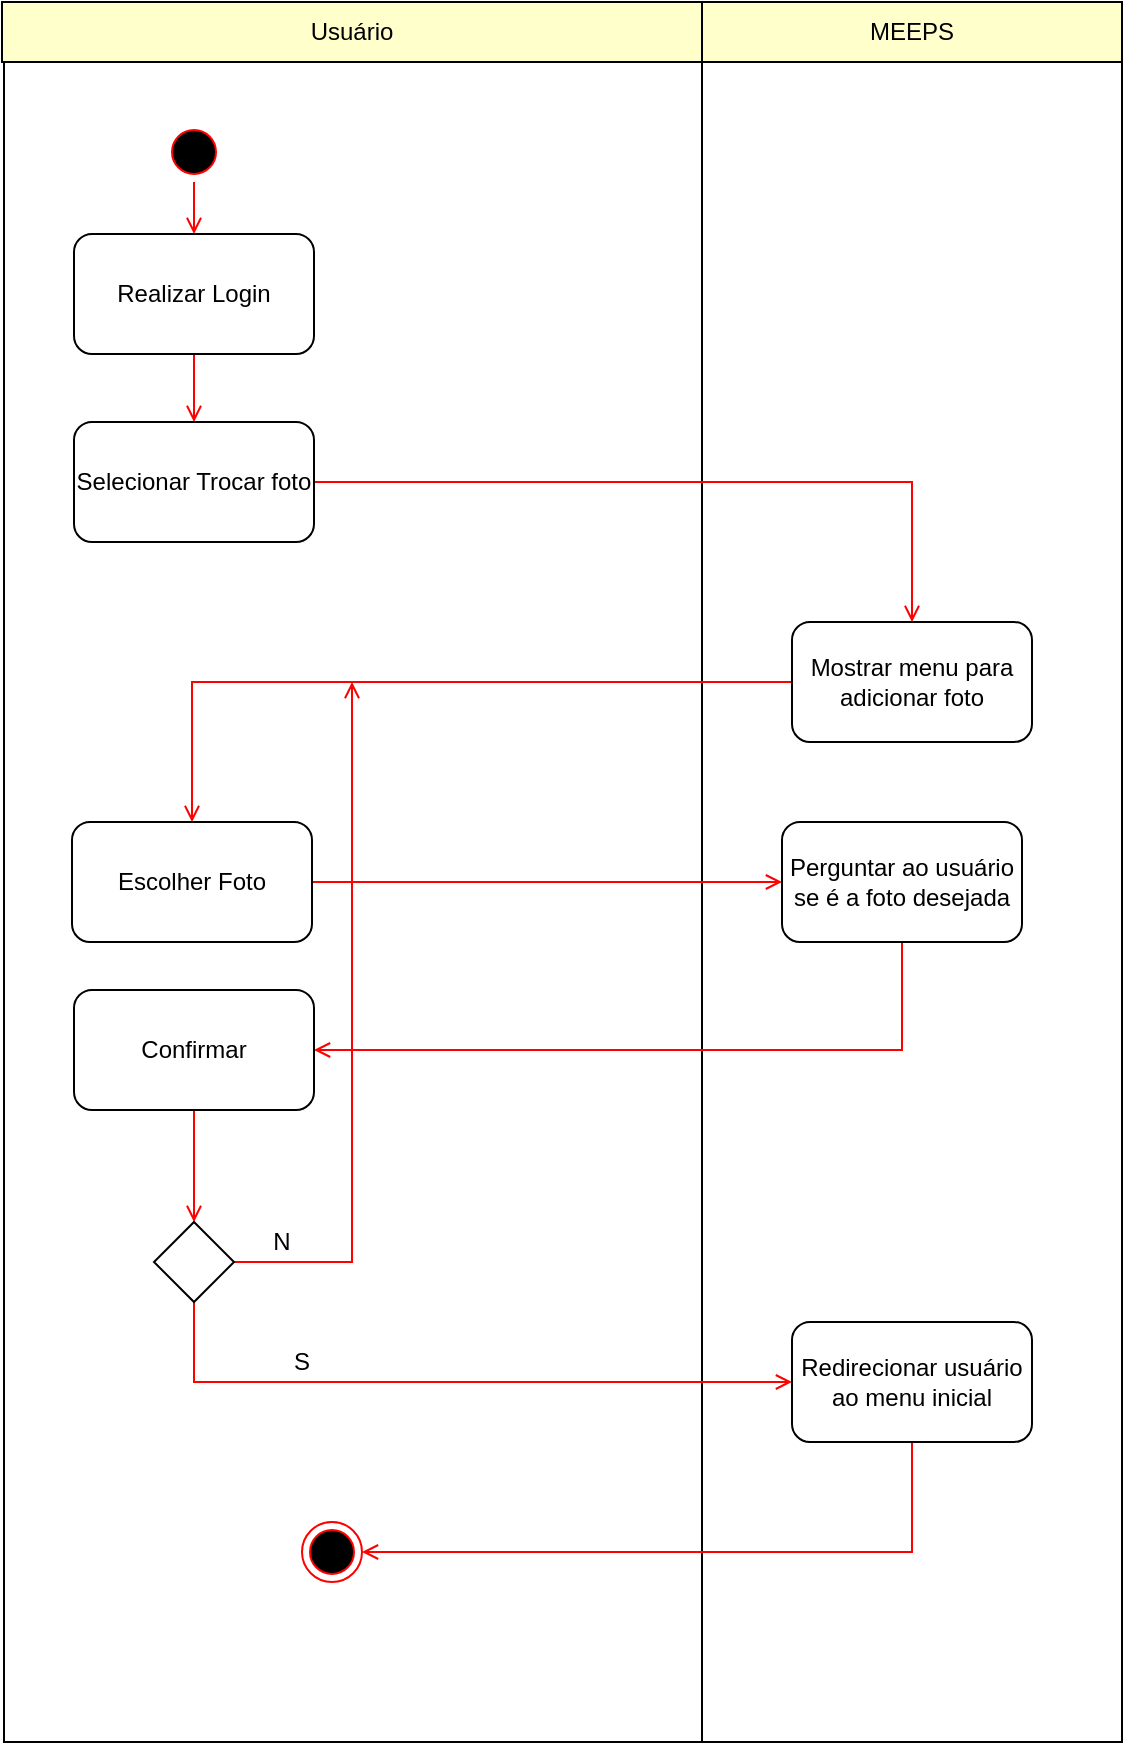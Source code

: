 <mxfile version="11.3.1" pages="1"><diagram id="EL3MX5njHhTajYj040Ra" name="Page-1"><mxGraphModel dx="527" dy="880" grid="1" gridSize="10" guides="1" tooltips="1" connect="1" arrows="1" fold="1" page="1" pageScale="1" pageWidth="827" pageHeight="1169" math="0" shadow="0"><root><mxCell id="0"/><mxCell id="1" parent="0"/><mxCell id="-ED3prRf9zqZRVHfGTgM-1" value="" style="rounded=0;whiteSpace=wrap;html=1;" parent="1" vertex="1"><mxGeometry x="460" y="190" width="210" height="840" as="geometry"/></mxCell><mxCell id="-ED3prRf9zqZRVHfGTgM-2" value="" style="rounded=0;whiteSpace=wrap;html=1;" parent="1" vertex="1"><mxGeometry x="111" y="190" width="349" height="840" as="geometry"/></mxCell><mxCell id="-ED3prRf9zqZRVHfGTgM-4" value="" style="ellipse;html=1;shape=endState;fillColor=#000000;strokeColor=#ff0000;" parent="1" vertex="1"><mxGeometry x="260" y="920" width="30" height="30" as="geometry"/></mxCell><mxCell id="-ED3prRf9zqZRVHfGTgM-5" value="Usuário" style="rounded=0;whiteSpace=wrap;html=1;strokeColor=#000000;fillColor=#FFFFCC;" parent="1" vertex="1"><mxGeometry x="110" y="160" width="350" height="30" as="geometry"/></mxCell><mxCell id="-ED3prRf9zqZRVHfGTgM-6" value="MEEPS" style="rounded=0;whiteSpace=wrap;html=1;strokeColor=#000000;fillColor=#FFFFCC;" parent="1" vertex="1"><mxGeometry x="460" y="160" width="210" height="30" as="geometry"/></mxCell><mxCell id="OsKNwdOcBfvLPrZQKC5r-20" value="" style="edgeStyle=orthogonalEdgeStyle;rounded=0;orthogonalLoop=1;jettySize=auto;html=1;endArrow=open;endFill=0;strokeColor=#FF0000;" edge="1" parent="1" source="-ED3prRf9zqZRVHfGTgM-7" target="-ED3prRf9zqZRVHfGTgM-18"><mxGeometry relative="1" as="geometry"/></mxCell><mxCell id="-ED3prRf9zqZRVHfGTgM-7" value="" style="ellipse;html=1;shape=startState;fillColor=#000000;strokeColor=#ff0000;" parent="1" vertex="1"><mxGeometry x="191" y="220" width="30" height="30" as="geometry"/></mxCell><mxCell id="OsKNwdOcBfvLPrZQKC5r-21" value="" style="edgeStyle=orthogonalEdgeStyle;rounded=0;orthogonalLoop=1;jettySize=auto;html=1;endArrow=open;endFill=0;strokeColor=#FF0000;" edge="1" parent="1" source="-ED3prRf9zqZRVHfGTgM-18" target="OsKNwdOcBfvLPrZQKC5r-19"><mxGeometry relative="1" as="geometry"/></mxCell><mxCell id="-ED3prRf9zqZRVHfGTgM-18" value="Realizar Login" style="rounded=1;whiteSpace=wrap;html=1;" parent="1" vertex="1"><mxGeometry x="146" y="276" width="120" height="60" as="geometry"/></mxCell><mxCell id="-ED3prRf9zqZRVHfGTgM-30" value="" style="edgeStyle=orthogonalEdgeStyle;rounded=0;orthogonalLoop=1;jettySize=auto;html=1;endArrow=open;endFill=0;strokeColor=#FF0000;exitX=0;exitY=0.5;exitDx=0;exitDy=0;" parent="1" source="-ED3prRf9zqZRVHfGTgM-24" target="-ED3prRf9zqZRVHfGTgM-27" edge="1"><mxGeometry relative="1" as="geometry"><mxPoint x="205.0" y="530" as="sourcePoint"/></mxGeometry></mxCell><mxCell id="-ED3prRf9zqZRVHfGTgM-24" value="Mostrar menu para adicionar foto" style="rounded=1;whiteSpace=wrap;html=1;" parent="1" vertex="1"><mxGeometry x="505" y="470" width="120" height="60" as="geometry"/></mxCell><mxCell id="-ED3prRf9zqZRVHfGTgM-32" value="" style="edgeStyle=orthogonalEdgeStyle;rounded=0;orthogonalLoop=1;jettySize=auto;html=1;endArrow=open;endFill=0;strokeColor=#FF0000;" parent="1" source="-ED3prRf9zqZRVHfGTgM-27" target="-ED3prRf9zqZRVHfGTgM-31" edge="1"><mxGeometry relative="1" as="geometry"/></mxCell><mxCell id="-ED3prRf9zqZRVHfGTgM-27" value="Escolher Foto" style="rounded=1;whiteSpace=wrap;html=1;" parent="1" vertex="1"><mxGeometry x="145" y="570" width="120" height="60" as="geometry"/></mxCell><mxCell id="-ED3prRf9zqZRVHfGTgM-34" style="edgeStyle=orthogonalEdgeStyle;rounded=0;orthogonalLoop=1;jettySize=auto;html=1;entryX=1;entryY=0.5;entryDx=0;entryDy=0;endArrow=open;endFill=0;strokeColor=#FF0000;" parent="1" source="-ED3prRf9zqZRVHfGTgM-31" target="-ED3prRf9zqZRVHfGTgM-33" edge="1"><mxGeometry relative="1" as="geometry"><Array as="points"><mxPoint x="560" y="684"/></Array></mxGeometry></mxCell><mxCell id="-ED3prRf9zqZRVHfGTgM-31" value="Perguntar ao usuário se é a foto desejada" style="rounded=1;whiteSpace=wrap;html=1;" parent="1" vertex="1"><mxGeometry x="500" y="570" width="120" height="60" as="geometry"/></mxCell><mxCell id="-ED3prRf9zqZRVHfGTgM-40" value="" style="edgeStyle=orthogonalEdgeStyle;rounded=0;orthogonalLoop=1;jettySize=auto;html=1;endArrow=open;endFill=0;strokeColor=#FF0000;" parent="1" source="-ED3prRf9zqZRVHfGTgM-33" target="-ED3prRf9zqZRVHfGTgM-39" edge="1"><mxGeometry relative="1" as="geometry"/></mxCell><mxCell id="-ED3prRf9zqZRVHfGTgM-33" value="Confirmar" style="rounded=1;whiteSpace=wrap;html=1;" parent="1" vertex="1"><mxGeometry x="146" y="654" width="120" height="60" as="geometry"/></mxCell><mxCell id="-ED3prRf9zqZRVHfGTgM-43" style="edgeStyle=orthogonalEdgeStyle;rounded=0;orthogonalLoop=1;jettySize=auto;html=1;endArrow=open;endFill=0;strokeColor=#FF0000;" parent="1" source="-ED3prRf9zqZRVHfGTgM-39" edge="1"><mxGeometry relative="1" as="geometry"><Array as="points"><mxPoint x="285" y="790"/><mxPoint x="285" y="585"/></Array><mxPoint x="285" y="500" as="targetPoint"/></mxGeometry></mxCell><mxCell id="-ED3prRf9zqZRVHfGTgM-46" style="edgeStyle=orthogonalEdgeStyle;rounded=0;orthogonalLoop=1;jettySize=auto;html=1;entryX=0;entryY=0.5;entryDx=0;entryDy=0;endArrow=open;endFill=0;strokeColor=#FF0000;" parent="1" source="-ED3prRf9zqZRVHfGTgM-39" target="-ED3prRf9zqZRVHfGTgM-45" edge="1"><mxGeometry relative="1" as="geometry"><Array as="points"><mxPoint x="206" y="850"/></Array></mxGeometry></mxCell><mxCell id="-ED3prRf9zqZRVHfGTgM-39" value="" style="rhombus;whiteSpace=wrap;html=1;" parent="1" vertex="1"><mxGeometry x="186" y="770" width="40" height="40" as="geometry"/></mxCell><mxCell id="-ED3prRf9zqZRVHfGTgM-44" value="N" style="text;html=1;strokeColor=none;fillColor=none;align=center;verticalAlign=middle;whiteSpace=wrap;rounded=0;" parent="1" vertex="1"><mxGeometry x="230" y="770" width="40" height="20" as="geometry"/></mxCell><mxCell id="-ED3prRf9zqZRVHfGTgM-49" style="edgeStyle=orthogonalEdgeStyle;rounded=0;orthogonalLoop=1;jettySize=auto;html=1;entryX=1;entryY=0.5;entryDx=0;entryDy=0;endArrow=open;endFill=0;strokeColor=#FF0000;" parent="1" source="-ED3prRf9zqZRVHfGTgM-45" target="-ED3prRf9zqZRVHfGTgM-4" edge="1"><mxGeometry relative="1" as="geometry"><Array as="points"><mxPoint x="565" y="935"/></Array></mxGeometry></mxCell><mxCell id="-ED3prRf9zqZRVHfGTgM-45" value="Redirecionar usuário ao menu inicial" style="rounded=1;whiteSpace=wrap;html=1;" parent="1" vertex="1"><mxGeometry x="505" y="820" width="120" height="60" as="geometry"/></mxCell><mxCell id="-ED3prRf9zqZRVHfGTgM-47" value="S" style="text;html=1;strokeColor=none;fillColor=none;align=center;verticalAlign=middle;whiteSpace=wrap;rounded=0;" parent="1" vertex="1"><mxGeometry x="240" y="830" width="40" height="20" as="geometry"/></mxCell><mxCell id="OsKNwdOcBfvLPrZQKC5r-22" style="edgeStyle=orthogonalEdgeStyle;rounded=0;orthogonalLoop=1;jettySize=auto;html=1;endArrow=open;endFill=0;strokeColor=#FF0000;" edge="1" parent="1" source="OsKNwdOcBfvLPrZQKC5r-19" target="-ED3prRf9zqZRVHfGTgM-24"><mxGeometry relative="1" as="geometry"/></mxCell><mxCell id="OsKNwdOcBfvLPrZQKC5r-19" value="Selecionar Trocar foto" style="rounded=1;whiteSpace=wrap;html=1;" vertex="1" parent="1"><mxGeometry x="146" y="370" width="120" height="60" as="geometry"/></mxCell></root></mxGraphModel></diagram></mxfile>